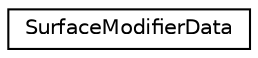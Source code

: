 digraph G
{
  edge [fontname="Helvetica",fontsize="10",labelfontname="Helvetica",labelfontsize="10"];
  node [fontname="Helvetica",fontsize="10",shape=record];
  rankdir=LR;
  Node1 [label="SurfaceModifierData",height=0.2,width=0.4,color="black", fillcolor="white", style="filled",URL="$df/d40/structSurfaceModifierData.html"];
}
